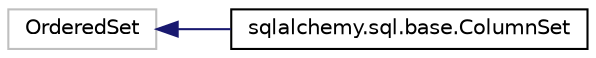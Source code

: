 digraph "Graphical Class Hierarchy"
{
 // LATEX_PDF_SIZE
  edge [fontname="Helvetica",fontsize="10",labelfontname="Helvetica",labelfontsize="10"];
  node [fontname="Helvetica",fontsize="10",shape=record];
  rankdir="LR";
  Node18536 [label="OrderedSet",height=0.2,width=0.4,color="grey75", fillcolor="white", style="filled",tooltip=" "];
  Node18536 -> Node0 [dir="back",color="midnightblue",fontsize="10",style="solid",fontname="Helvetica"];
  Node0 [label="sqlalchemy.sql.base.ColumnSet",height=0.2,width=0.4,color="black", fillcolor="white", style="filled",URL="$classsqlalchemy_1_1sql_1_1base_1_1ColumnSet.html",tooltip=" "];
}
